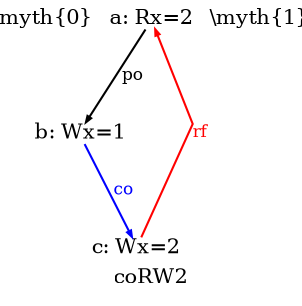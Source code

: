 /* Generated, do not edit, edit img/corw2.litmus instead */
digraph G {

splines=line;

/* legend */
fontsize=10;
label="coRW2";


/* the unlocked events */
proc0_label_node [shape=none, fontsize=10, label="\\myth{0}", pos="1.000000,0.588000!", fixedsize=true, width=0.455000, height=0.091875]
eiid0 [label="a: Rx=2", shape="none", fontsize=10, pos="1.000000,0.367500!", fixedsize="true", height="0.138889", width="0.486111"];
eiid1 [label="b: Wx=1", shape="none", fontsize=10, pos="1.000000,0.000000!", fixedsize="true", height="0.138889", width="0.486111"];
proc1_label_node [shape=none, fontsize=10, label="\\myth{1}", pos="1.700000,0.588000!", fixedsize=true, width=0.455000, height=0.091875]
eiid2 [label="c: Wx=2", shape="none", fontsize=10, pos="1.700000,0.367500!", fixedsize="true", height="0.138889", width="0.486111"];

/* the intra_causality_data edges */


/* the intra_causality_control edges */

/* the poi edges */
/* the rfmap edges */
eiid2 -> eiid0 [label="rf", color="red", fontcolor="red", fontsize=8, arrowsize="0.300000"];


/* The viewed-before edges */
eiid0 -> eiid1 [label="po", fontsize=8, arrowsize="0.300000"];
eiid1 -> eiid2 [label="co", fontsize=8, arrowsize="0.300000", color="blue", fontcolor="blue"];
}
